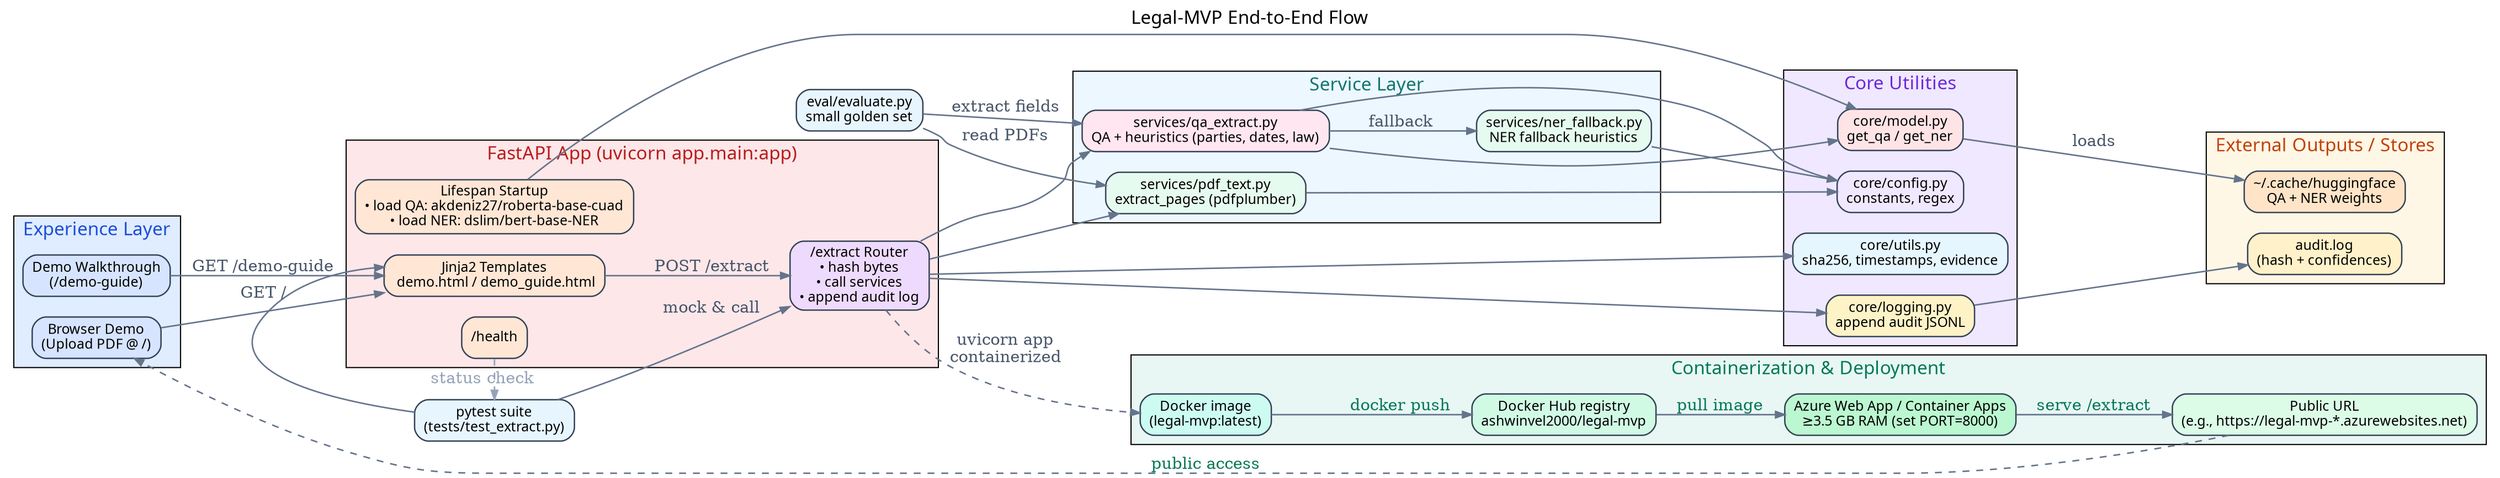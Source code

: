digraph "legal_mvp_architecture" {
    graph [
        rankdir=LR,
        fontname="Segoe UI",
        fontsize=16,
        label="Legal-MVP End-to-End Flow",
        labelloc=t,
        bgcolor="white"
    ];

    node [
        shape=rect,
        style="rounded,filled",
        fontname="Segoe UI",
        fontsize=12,
        color="#334155",
        penwidth=1.2
    ];

    edge [
        color="#64748b",
        arrowsize=0.8,
        penwidth=1.3
    ];

    subgraph cluster_ui {
        label="Experience Layer";
        bgcolor="#e0ecff";
        fontcolor="#1d4ed8";

        ui_demo [label="Browser Demo\n(Upload PDF @ /)", fillcolor="#d6e4ff"];
        ui_docs [label="Demo Walkthrough\n(/demo-guide)", fillcolor="#d6e4ff"];
    }

    subgraph cluster_fastapi {
        label="FastAPI App (uvicorn app.main:app)";
        bgcolor="#fde7e9";
        fontcolor="#b91c1c";

        lifespan [label="Lifespan Startup\n• load QA: akdeniz27/roberta-base-cuad\n• load NER: dslim/bert-base-NER", fillcolor="#ffe6d5"];
        templates [label="Jinja2 Templates\n demo.html / demo_guide.html", fillcolor="#ffe6d5"];
        extract_router [label="/extract Router\n• hash bytes\n• call services\n• append audit log", fillcolor="#eedafc"];
        health [label="/health", fillcolor="#ffe6d5"];
    }

    subgraph cluster_services {
        label="Service Layer";
        bgcolor="#edf7ff";
        fontcolor="#0f766e";

        pdf_text [label="services/pdf_text.py\nextract_pages (pdfplumber)", fillcolor="#e6fbef"];
        qa_extract [label="services/qa_extract.py\nQA + heuristics (parties, dates, law)", fillcolor="#ffe6f1"];
        ner_fallback [label="services/ner_fallback.py\nNER fallback heuristics", fillcolor="#e6fbef"];
    }

    subgraph cluster_core {
        label="Core Utilities";
        bgcolor="#efe8ff";
        fontcolor="#6d28d9";

        core_config [label="core/config.py\nconstants, regex", fillcolor="#efe8ff"];
        core_utils [label="core/utils.py\nsha256, timestamps, evidence", fillcolor="#e6f6ff"];
        core_logging [label="core/logging.py\nappend audit JSONL", fillcolor="#fef3c7"];
        core_model [label="core/model.py\nget_qa / get_ner", fillcolor="#ffe4e6"];
    }

    subgraph cluster_outputs {
        label="External Outputs / Stores";
        bgcolor="#fff7e6";
        fontcolor="#c2410c";

        audit_log [label="audit.log\n(hash + confidences)", fillcolor="#fff1c9"];
        hf_cache [label="~/.cache/huggingface\nQA + NER weights", fillcolor="#ffe4c7"];
    }

    tests [label="pytest suite\n(tests/test_extract.py)", fillcolor="#e7f5ff", shape=rect];
    evaluate [label="eval/evaluate.py\nsmall golden set", fillcolor="#e7f5ff", shape=rect];

    subgraph cluster_deploy {
        label="Containerization & Deployment";
        bgcolor="#e8f7f4";
        fontcolor="#047857";

        docker_build [label="Docker image\n(legal-mvp:latest)", fillcolor="#ccfbf1"];
        docker_hub [label="Docker Hub registry\nashwinvel2000/legal-mvp", fillcolor="#d1fae5"];
        azure_app [label="Azure Web App / Container Apps\n≥3.5 GB RAM (set PORT=8000)", fillcolor="#bbf7d0"];
        azure_frontend [label="Public URL\n(e.g., https://legal-mvp-*.azurewebsites.net)", fillcolor="#dcfce7"];
    }

    /* Connections */
    ui_demo -> templates [label="GET /", fontcolor="#475569"];
    ui_docs -> templates [label="GET /demo-guide", fontcolor="#475569"];
    templates -> extract_router [label="POST /extract", fontcolor="#475569"];

    lifespan -> core_model;
    extract_router -> pdf_text;
    extract_router -> qa_extract;
    extract_router -> core_utils;
    extract_router -> core_logging;

    qa_extract -> ner_fallback [label="fallback", fontcolor="#475569"];
    qa_extract -> core_config;
    qa_extract -> core_model;
    pdf_text -> core_config;
    ner_fallback -> core_config;

    core_logging -> audit_log;
    core_model -> hf_cache [label="loads", fontcolor="#475569"];

    tests -> extract_router [label="mock & call", fontcolor="#475569"];
    tests -> templates;
    evaluate -> pdf_text [label="read PDFs", fontcolor="#475569"];
    evaluate -> qa_extract [label="extract fields", fontcolor="#475569"];
    health -> tests [style="dashed", color="#94a3b8", fontcolor="#94a3b8", label="status check"];

    extract_router -> docker_build [style="dashed", label="uvicorn app\ncontainerized", fontcolor="#475569"];
    docker_build -> docker_hub [label="docker push", fontcolor="#047857"];
    docker_hub -> azure_app [label="pull image", fontcolor="#047857"];
    azure_app -> azure_frontend [label="serve /extract", fontcolor="#047857"];
    azure_frontend -> ui_demo [style="dashed", label="public access", fontcolor="#047857"];
}
